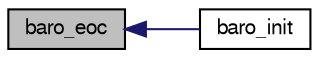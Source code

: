 digraph "baro_eoc"
{
  edge [fontname="FreeSans",fontsize="10",labelfontname="FreeSans",labelfontsize="10"];
  node [fontname="FreeSans",fontsize="10",shape=record];
  rankdir="LR";
  Node1 [label="baro_eoc",height=0.2,width=0.4,color="black", fillcolor="grey75", style="filled", fontcolor="black"];
  Node1 -> Node2 [dir="back",color="midnightblue",fontsize="10",style="solid",fontname="FreeSans"];
  Node2 [label="baro_init",height=0.2,width=0.4,color="black", fillcolor="white", style="filled",URL="$lisa__mxs_2baro__board_8c.html#a9b25546908842f1d38fc56e438d46e21"];
}
